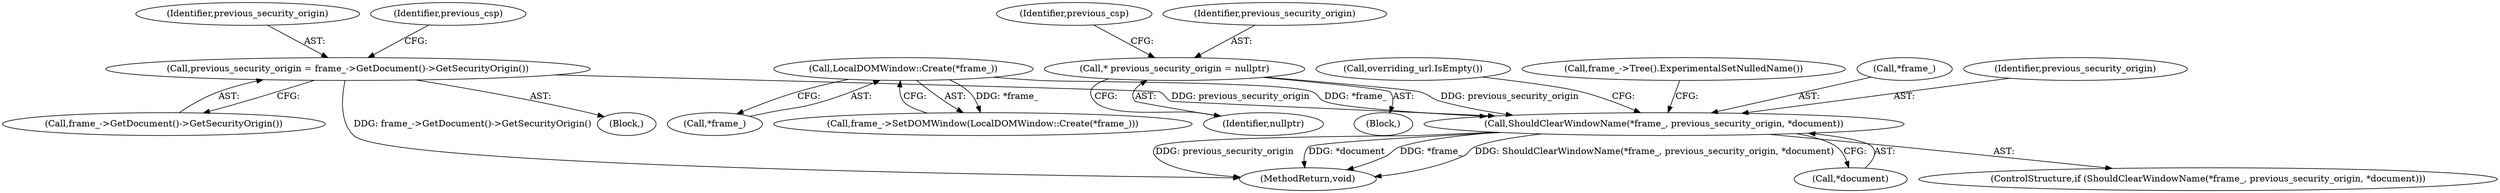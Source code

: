 digraph "0_Chrome_d683fb12566eaec180ee0e0506288f46cc7a43e7_2@pointer" {
"1000175" [label="(Call,ShouldClearWindowName(*frame_, previous_security_origin, *document))"];
"1000146" [label="(Call,LocalDOMWindow::Create(*frame_))"];
"1000125" [label="(Call,* previous_security_origin = nullptr)"];
"1000135" [label="(Call,previous_security_origin = frame_->GetDocument()->GetSecurityOrigin())"];
"1000147" [label="(Call,*frame_)"];
"1000136" [label="(Identifier,previous_security_origin)"];
"1000109" [label="(Block,)"];
"1000174" [label="(ControlStructure,if (ShouldClearWindowName(*frame_, previous_security_origin, *document)))"];
"1000176" [label="(Call,*frame_)"];
"1000178" [label="(Identifier,previous_security_origin)"];
"1000127" [label="(Identifier,nullptr)"];
"1000145" [label="(Call,frame_->SetDOMWindow(LocalDOMWindow::Create(*frame_)))"];
"1000134" [label="(Block,)"];
"1000130" [label="(Identifier,previous_csp)"];
"1000137" [label="(Call,frame_->GetDocument()->GetSecurityOrigin())"];
"1000126" [label="(Identifier,previous_security_origin)"];
"1000175" [label="(Call,ShouldClearWindowName(*frame_, previous_security_origin, *document))"];
"1000185" [label="(Call,overriding_url.IsEmpty())"];
"1000125" [label="(Call,* previous_security_origin = nullptr)"];
"1000245" [label="(MethodReturn,void)"];
"1000135" [label="(Call,previous_security_origin = frame_->GetDocument()->GetSecurityOrigin())"];
"1000179" [label="(Call,*document)"];
"1000139" [label="(Identifier,previous_csp)"];
"1000146" [label="(Call,LocalDOMWindow::Create(*frame_))"];
"1000182" [label="(Call,frame_->Tree().ExperimentalSetNulledName())"];
"1000175" -> "1000174"  [label="AST: "];
"1000175" -> "1000179"  [label="CFG: "];
"1000176" -> "1000175"  [label="AST: "];
"1000178" -> "1000175"  [label="AST: "];
"1000179" -> "1000175"  [label="AST: "];
"1000182" -> "1000175"  [label="CFG: "];
"1000185" -> "1000175"  [label="CFG: "];
"1000175" -> "1000245"  [label="DDG: previous_security_origin"];
"1000175" -> "1000245"  [label="DDG: *document"];
"1000175" -> "1000245"  [label="DDG: *frame_"];
"1000175" -> "1000245"  [label="DDG: ShouldClearWindowName(*frame_, previous_security_origin, *document)"];
"1000146" -> "1000175"  [label="DDG: *frame_"];
"1000125" -> "1000175"  [label="DDG: previous_security_origin"];
"1000135" -> "1000175"  [label="DDG: previous_security_origin"];
"1000146" -> "1000145"  [label="AST: "];
"1000146" -> "1000147"  [label="CFG: "];
"1000147" -> "1000146"  [label="AST: "];
"1000145" -> "1000146"  [label="CFG: "];
"1000146" -> "1000145"  [label="DDG: *frame_"];
"1000125" -> "1000109"  [label="AST: "];
"1000125" -> "1000127"  [label="CFG: "];
"1000126" -> "1000125"  [label="AST: "];
"1000127" -> "1000125"  [label="AST: "];
"1000130" -> "1000125"  [label="CFG: "];
"1000135" -> "1000134"  [label="AST: "];
"1000135" -> "1000137"  [label="CFG: "];
"1000136" -> "1000135"  [label="AST: "];
"1000137" -> "1000135"  [label="AST: "];
"1000139" -> "1000135"  [label="CFG: "];
"1000135" -> "1000245"  [label="DDG: frame_->GetDocument()->GetSecurityOrigin()"];
}
